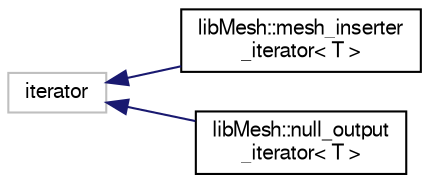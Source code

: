 digraph "Graphical Class Hierarchy"
{
  edge [fontname="FreeSans",fontsize="10",labelfontname="FreeSans",labelfontsize="10"];
  node [fontname="FreeSans",fontsize="10",shape=record];
  rankdir="LR";
  Node1 [label="iterator",height=0.2,width=0.4,color="grey75", fillcolor="white", style="filled"];
  Node1 -> Node2 [dir="back",color="midnightblue",fontsize="10",style="solid",fontname="FreeSans"];
  Node2 [label="libMesh::mesh_inserter\l_iterator\< T \>",height=0.2,width=0.4,color="black", fillcolor="white", style="filled",URL="$structlibMesh_1_1mesh__inserter__iterator.html"];
  Node1 -> Node3 [dir="back",color="midnightblue",fontsize="10",style="solid",fontname="FreeSans"];
  Node3 [label="libMesh::null_output\l_iterator\< T \>",height=0.2,width=0.4,color="black", fillcolor="white", style="filled",URL="$structlibMesh_1_1null__output__iterator.html"];
}
